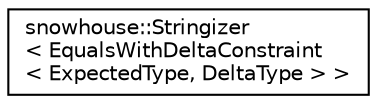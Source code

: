 digraph "Graphical Class Hierarchy"
{
 // INTERACTIVE_SVG=YES
  edge [fontname="Helvetica",fontsize="10",labelfontname="Helvetica",labelfontsize="10"];
  node [fontname="Helvetica",fontsize="10",shape=record];
  rankdir="LR";
  Node0 [label="snowhouse::Stringizer\l\< EqualsWithDeltaConstraint\l\< ExpectedType, DeltaType \> \>",height=0.2,width=0.4,color="black", fillcolor="white", style="filled",URL="$structsnowhouse_1_1Stringizer_3_01EqualsWithDeltaConstraint_3_01ExpectedType_00_01DeltaType_01_4_01_4.html"];
}

